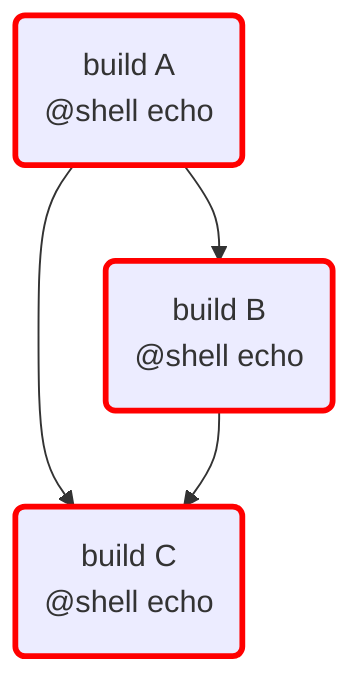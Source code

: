 flowchart TD
classDef forced stroke:red,stroke-width:3px
classDef used stroke:orange,stroke-width:3px
classDef selected stroke:black,stroke-width:3px
A:build("build A
@shell echo")
B:build("build B
@shell echo")
C:build("build C
@shell echo")
A:build --> B:build
A:build --> C:build
class A:build forced
B:build --> C:build
class B:build forced
class C:build forced
